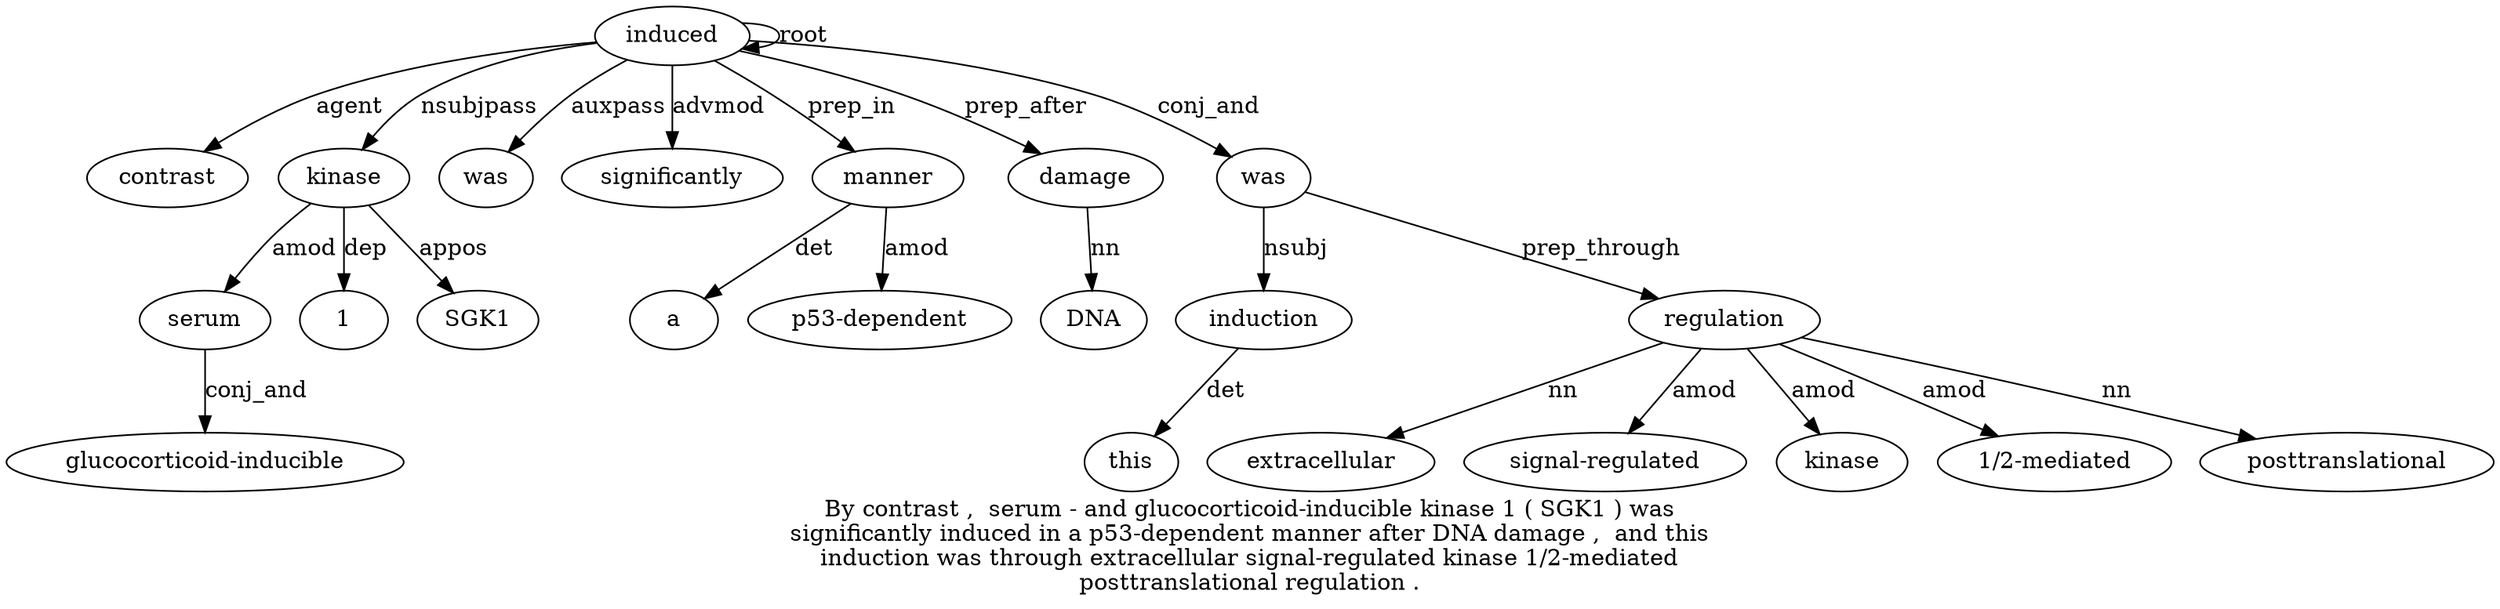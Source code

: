 digraph "By contrast ,  serum - and glucocorticoid-inducible kinase 1 ( SGK1 ) was significantly induced in a p53-dependent manner after DNA damage ,  and this induction was through extracellular signal-regulated kinase 1/2-mediated posttranslational regulation ." {
label="By contrast ,  serum - and glucocorticoid-inducible kinase 1 ( SGK1 ) was
significantly induced in a p53-dependent manner after DNA damage ,  and this
induction was through extracellular signal-regulated kinase 1/2-mediated
posttranslational regulation .";
induced15 [style=filled, fillcolor=white, label=induced];
contrast2 [style=filled, fillcolor=white, label=contrast];
induced15 -> contrast2  [label=agent];
kinase8 [style=filled, fillcolor=white, label=kinase];
serum4 [style=filled, fillcolor=white, label=serum];
kinase8 -> serum4  [label=amod];
"glucocorticoid-inducible7" [style=filled, fillcolor=white, label="glucocorticoid-inducible"];
serum4 -> "glucocorticoid-inducible7"  [label=conj_and];
induced15 -> kinase8  [label=nsubjpass];
19 [style=filled, fillcolor=white, label=1];
kinase8 -> 19  [label=dep];
SGK1 [style=filled, fillcolor=white, label=SGK1];
kinase8 -> SGK1  [label=appos];
was13 [style=filled, fillcolor=white, label=was];
induced15 -> was13  [label=auxpass];
significantly14 [style=filled, fillcolor=white, label=significantly];
induced15 -> significantly14  [label=advmod];
induced15 -> induced15  [label=root];
manner19 [style=filled, fillcolor=white, label=manner];
a17 [style=filled, fillcolor=white, label=a];
manner19 -> a17  [label=det];
"p53-dependent18" [style=filled, fillcolor=white, label="p53-dependent"];
manner19 -> "p53-dependent18"  [label=amod];
induced15 -> manner19  [label=prep_in];
damage22 [style=filled, fillcolor=white, label=damage];
DNA21 [style=filled, fillcolor=white, label=DNA];
damage22 -> DNA21  [label=nn];
induced15 -> damage22  [label=prep_after];
induction26 [style=filled, fillcolor=white, label=induction];
this25 [style=filled, fillcolor=white, label=this];
induction26 -> this25  [label=det];
was27 [style=filled, fillcolor=white, label=was];
was27 -> induction26  [label=nsubj];
induced15 -> was27  [label=conj_and];
regulation34 [style=filled, fillcolor=white, label=regulation];
extracellular29 [style=filled, fillcolor=white, label=extracellular];
regulation34 -> extracellular29  [label=nn];
"signal-regulated30" [style=filled, fillcolor=white, label="signal-regulated"];
regulation34 -> "signal-regulated30"  [label=amod];
kinase31 [style=filled, fillcolor=white, label=kinase];
regulation34 -> kinase31  [label=amod];
"1/2-mediated3" [style=filled, fillcolor=white, label="1/2-mediated"];
regulation34 -> "1/2-mediated3"  [label=amod];
posttranslational33 [style=filled, fillcolor=white, label=posttranslational];
regulation34 -> posttranslational33  [label=nn];
was27 -> regulation34  [label=prep_through];
}
